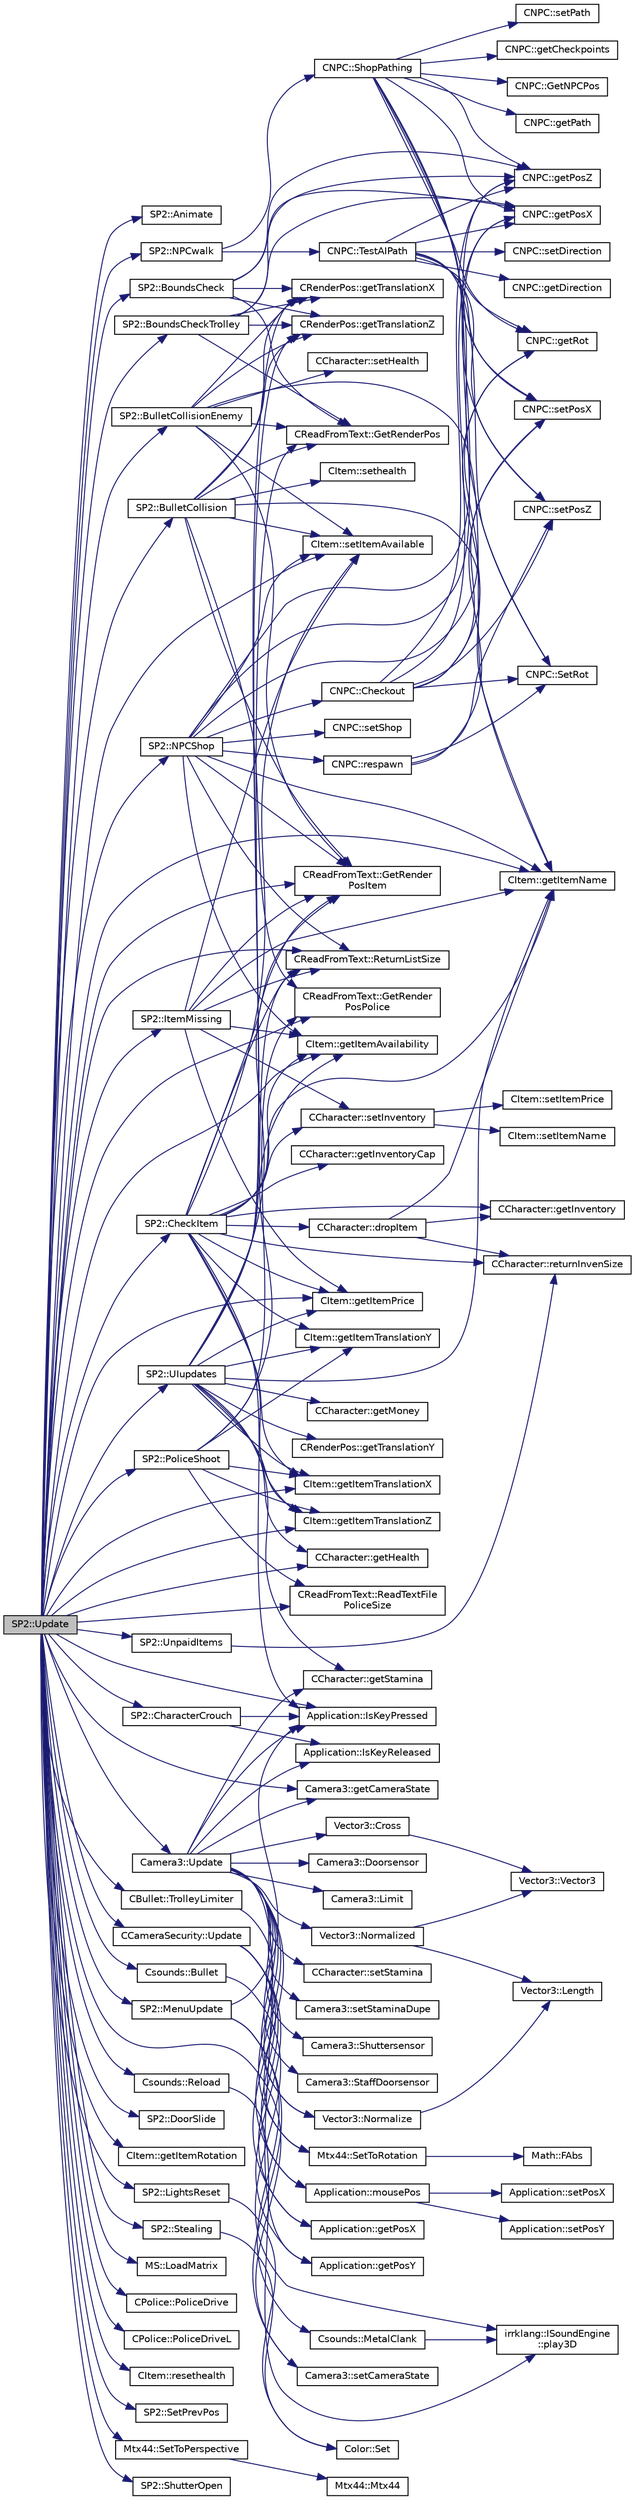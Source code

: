 digraph "SP2::Update"
{
  bgcolor="transparent";
  edge [fontname="Helvetica",fontsize="10",labelfontname="Helvetica",labelfontsize="10"];
  node [fontname="Helvetica",fontsize="10",shape=record];
  rankdir="LR";
  Node1 [label="SP2::Update",height=0.2,width=0.4,color="black", fillcolor="grey75", style="filled", fontcolor="black"];
  Node1 -> Node2 [color="midnightblue",fontsize="10",style="solid",fontname="Helvetica"];
  Node2 [label="SP2::Animate",height=0.2,width=0.4,color="black",URL="$classSP2.html#ad2be8302dff2df3955ebde64cf29abda"];
  Node1 -> Node3 [color="midnightblue",fontsize="10",style="solid",fontname="Helvetica"];
  Node3 [label="SP2::BoundsCheck",height=0.2,width=0.4,color="black",URL="$classSP2.html#a28e52e39d8c6ea3f647cfabf44bc7f4e"];
  Node3 -> Node4 [color="midnightblue",fontsize="10",style="solid",fontname="Helvetica"];
  Node4 [label="CNPC::getPosX",height=0.2,width=0.4,color="black",URL="$classCNPC.html#a3f6cd3f2aaa1cbf05768971d5e455cdb"];
  Node3 -> Node5 [color="midnightblue",fontsize="10",style="solid",fontname="Helvetica"];
  Node5 [label="CNPC::getPosZ",height=0.2,width=0.4,color="black",URL="$classCNPC.html#a790575c687283f2ee6807824b9bb302f"];
  Node3 -> Node6 [color="midnightblue",fontsize="10",style="solid",fontname="Helvetica"];
  Node6 [label="CReadFromText::GetRenderPos",height=0.2,width=0.4,color="black",URL="$classCReadFromText.html#a47c9cede756d7aa11b86d6f1fb74e958"];
  Node3 -> Node7 [color="midnightblue",fontsize="10",style="solid",fontname="Helvetica"];
  Node7 [label="CRenderPos::getTranslationX",height=0.2,width=0.4,color="black",URL="$classCRenderPos.html#a7980c6f5efe97b90a255bfc674362b88"];
  Node3 -> Node8 [color="midnightblue",fontsize="10",style="solid",fontname="Helvetica"];
  Node8 [label="CRenderPos::getTranslationZ",height=0.2,width=0.4,color="black",URL="$classCRenderPos.html#a34426e676efb3ff2698f33acd192e812"];
  Node1 -> Node9 [color="midnightblue",fontsize="10",style="solid",fontname="Helvetica"];
  Node9 [label="SP2::BoundsCheckTrolley",height=0.2,width=0.4,color="black",URL="$classSP2.html#ab8dede99d9f869c1d7b1d572682ee830"];
  Node9 -> Node4 [color="midnightblue",fontsize="10",style="solid",fontname="Helvetica"];
  Node9 -> Node5 [color="midnightblue",fontsize="10",style="solid",fontname="Helvetica"];
  Node9 -> Node6 [color="midnightblue",fontsize="10",style="solid",fontname="Helvetica"];
  Node9 -> Node7 [color="midnightblue",fontsize="10",style="solid",fontname="Helvetica"];
  Node9 -> Node8 [color="midnightblue",fontsize="10",style="solid",fontname="Helvetica"];
  Node1 -> Node10 [color="midnightblue",fontsize="10",style="solid",fontname="Helvetica"];
  Node10 [label="Csounds::Bullet",height=0.2,width=0.4,color="black",URL="$classCsounds.html#a1fe1d35b2fb340a04c1094ba1bc327f1"];
  Node10 -> Node11 [color="midnightblue",fontsize="10",style="solid",fontname="Helvetica"];
  Node11 [label="irrklang::ISoundEngine\l::play3D",height=0.2,width=0.4,color="black",URL="$classirrklang_1_1ISoundEngine.html#adb09ecc8f61120ce14d26545ed43d8ec",tooltip="Loads a sound source (if not loaded already) from a file and plays it as 3D sound. "];
  Node1 -> Node12 [color="midnightblue",fontsize="10",style="solid",fontname="Helvetica"];
  Node12 [label="SP2::BulletCollision",height=0.2,width=0.4,color="black",URL="$classSP2.html#aa8b1390c34fe96ecc62726f1255ddcd5"];
  Node12 -> Node13 [color="midnightblue",fontsize="10",style="solid",fontname="Helvetica"];
  Node13 [label="CItem::getItemName",height=0.2,width=0.4,color="black",URL="$classCItem.html#a97214eb9bcb83e71c52463d2adc4c5b6"];
  Node12 -> Node6 [color="midnightblue",fontsize="10",style="solid",fontname="Helvetica"];
  Node12 -> Node14 [color="midnightblue",fontsize="10",style="solid",fontname="Helvetica"];
  Node14 [label="CReadFromText::GetRender\lPosItem",height=0.2,width=0.4,color="black",URL="$classCReadFromText.html#af3e2721e0c4eaf2dea2c5c97337df1b8"];
  Node12 -> Node15 [color="midnightblue",fontsize="10",style="solid",fontname="Helvetica"];
  Node15 [label="CReadFromText::GetRender\lPosPolice",height=0.2,width=0.4,color="black",URL="$classCReadFromText.html#ada1c18880d64f0f5cea1e8467b47df96"];
  Node12 -> Node7 [color="midnightblue",fontsize="10",style="solid",fontname="Helvetica"];
  Node12 -> Node8 [color="midnightblue",fontsize="10",style="solid",fontname="Helvetica"];
  Node12 -> Node16 [color="midnightblue",fontsize="10",style="solid",fontname="Helvetica"];
  Node16 [label="CItem::sethealth",height=0.2,width=0.4,color="black",URL="$classCItem.html#a088bd79abf9f01b0fcc8ec0ca08b475f"];
  Node12 -> Node17 [color="midnightblue",fontsize="10",style="solid",fontname="Helvetica"];
  Node17 [label="CItem::setItemAvailable",height=0.2,width=0.4,color="black",URL="$classCItem.html#a666a3c0c6a0f64ad1186514a31b0af9e"];
  Node1 -> Node18 [color="midnightblue",fontsize="10",style="solid",fontname="Helvetica"];
  Node18 [label="SP2::BulletCollisionEnemy",height=0.2,width=0.4,color="black",URL="$classSP2.html#a10de88b5c519e049d2f534ccf0a26863"];
  Node18 -> Node13 [color="midnightblue",fontsize="10",style="solid",fontname="Helvetica"];
  Node18 -> Node6 [color="midnightblue",fontsize="10",style="solid",fontname="Helvetica"];
  Node18 -> Node14 [color="midnightblue",fontsize="10",style="solid",fontname="Helvetica"];
  Node18 -> Node7 [color="midnightblue",fontsize="10",style="solid",fontname="Helvetica"];
  Node18 -> Node8 [color="midnightblue",fontsize="10",style="solid",fontname="Helvetica"];
  Node18 -> Node19 [color="midnightblue",fontsize="10",style="solid",fontname="Helvetica"];
  Node19 [label="CCharacter::setHealth",height=0.2,width=0.4,color="black",URL="$classCCharacter.html#aec136bac277476b1cf6cc9a9a0f385e2"];
  Node18 -> Node17 [color="midnightblue",fontsize="10",style="solid",fontname="Helvetica"];
  Node1 -> Node20 [color="midnightblue",fontsize="10",style="solid",fontname="Helvetica"];
  Node20 [label="SP2::CharacterCrouch",height=0.2,width=0.4,color="black",URL="$classSP2.html#a52f5bd692cfa04e060629c1967af30e4"];
  Node20 -> Node21 [color="midnightblue",fontsize="10",style="solid",fontname="Helvetica"];
  Node21 [label="Application::IsKeyPressed",height=0.2,width=0.4,color="black",URL="$classApplication.html#a72cc9bba26506a7c0f54c346dfbd5cfe"];
  Node20 -> Node22 [color="midnightblue",fontsize="10",style="solid",fontname="Helvetica"];
  Node22 [label="Application::IsKeyReleased",height=0.2,width=0.4,color="black",URL="$classApplication.html#a9ff20843515422477480fbd1fff7de2a"];
  Node1 -> Node23 [color="midnightblue",fontsize="10",style="solid",fontname="Helvetica"];
  Node23 [label="SP2::CheckItem",height=0.2,width=0.4,color="black",URL="$classSP2.html#ad2f12ddb7e26a548f20243aead5d02d6"];
  Node23 -> Node24 [color="midnightblue",fontsize="10",style="solid",fontname="Helvetica"];
  Node24 [label="CCharacter::dropItem",height=0.2,width=0.4,color="black",URL="$classCCharacter.html#a8bc2dc6a010b614eca6be6eaffdeb609"];
  Node24 -> Node25 [color="midnightblue",fontsize="10",style="solid",fontname="Helvetica"];
  Node25 [label="CCharacter::getInventory",height=0.2,width=0.4,color="black",URL="$classCCharacter.html#a4409d8a9a5ec012dfdf3bb18b113423f"];
  Node24 -> Node13 [color="midnightblue",fontsize="10",style="solid",fontname="Helvetica"];
  Node24 -> Node26 [color="midnightblue",fontsize="10",style="solid",fontname="Helvetica"];
  Node26 [label="CCharacter::returnInvenSize",height=0.2,width=0.4,color="black",URL="$classCCharacter.html#ad5f30d8f816db4ce704cd1a8151c3ceb"];
  Node23 -> Node25 [color="midnightblue",fontsize="10",style="solid",fontname="Helvetica"];
  Node23 -> Node27 [color="midnightblue",fontsize="10",style="solid",fontname="Helvetica"];
  Node27 [label="CCharacter::getInventoryCap",height=0.2,width=0.4,color="black",URL="$classCCharacter.html#afa92c015e4a27824c694289502d4ead5"];
  Node23 -> Node28 [color="midnightblue",fontsize="10",style="solid",fontname="Helvetica"];
  Node28 [label="CItem::getItemAvailability",height=0.2,width=0.4,color="black",URL="$classCItem.html#a4020a5ef13e705d275c28c4d2943920e"];
  Node23 -> Node13 [color="midnightblue",fontsize="10",style="solid",fontname="Helvetica"];
  Node23 -> Node29 [color="midnightblue",fontsize="10",style="solid",fontname="Helvetica"];
  Node29 [label="CItem::getItemPrice",height=0.2,width=0.4,color="black",URL="$classCItem.html#ae9e41ff6cf5ce9746520b5cd956baba6"];
  Node23 -> Node30 [color="midnightblue",fontsize="10",style="solid",fontname="Helvetica"];
  Node30 [label="CItem::getItemTranslationX",height=0.2,width=0.4,color="black",URL="$classCItem.html#a4467447f207fc549d27c53d308c3c99c"];
  Node23 -> Node31 [color="midnightblue",fontsize="10",style="solid",fontname="Helvetica"];
  Node31 [label="CItem::getItemTranslationY",height=0.2,width=0.4,color="black",URL="$classCItem.html#a019ed70d6dd9f434bdede3fca771622b"];
  Node23 -> Node32 [color="midnightblue",fontsize="10",style="solid",fontname="Helvetica"];
  Node32 [label="CItem::getItemTranslationZ",height=0.2,width=0.4,color="black",URL="$classCItem.html#aa00a713e2186dc58e2a49727bb0e3df7"];
  Node23 -> Node14 [color="midnightblue",fontsize="10",style="solid",fontname="Helvetica"];
  Node23 -> Node21 [color="midnightblue",fontsize="10",style="solid",fontname="Helvetica"];
  Node23 -> Node26 [color="midnightblue",fontsize="10",style="solid",fontname="Helvetica"];
  Node23 -> Node33 [color="midnightblue",fontsize="10",style="solid",fontname="Helvetica"];
  Node33 [label="CReadFromText::ReturnListSize",height=0.2,width=0.4,color="black",URL="$classCReadFromText.html#abeec024313c1baf3541c72400c070b08"];
  Node23 -> Node34 [color="midnightblue",fontsize="10",style="solid",fontname="Helvetica"];
  Node34 [label="CCharacter::setInventory",height=0.2,width=0.4,color="black",URL="$classCCharacter.html#a2fa127c9f4238f26ab4bab8a47b5ea97"];
  Node34 -> Node35 [color="midnightblue",fontsize="10",style="solid",fontname="Helvetica"];
  Node35 [label="CItem::setItemName",height=0.2,width=0.4,color="black",URL="$classCItem.html#a975d9577390871458fea4a2fdfaeaec3"];
  Node34 -> Node36 [color="midnightblue",fontsize="10",style="solid",fontname="Helvetica"];
  Node36 [label="CItem::setItemPrice",height=0.2,width=0.4,color="black",URL="$classCItem.html#a9e9fee7fd5d46738fdfc65c330abbf08"];
  Node23 -> Node17 [color="midnightblue",fontsize="10",style="solid",fontname="Helvetica"];
  Node1 -> Node37 [color="midnightblue",fontsize="10",style="solid",fontname="Helvetica"];
  Node37 [label="SP2::DoorSlide",height=0.2,width=0.4,color="black",URL="$classSP2.html#adf4818d8d36de155c2d17865c9a4f03a"];
  Node1 -> Node38 [color="midnightblue",fontsize="10",style="solid",fontname="Helvetica"];
  Node38 [label="Camera3::getCameraState",height=0.2,width=0.4,color="black",URL="$classCamera3.html#afe56a2c6a99a15bc579a9d066c7ee5b7"];
  Node1 -> Node39 [color="midnightblue",fontsize="10",style="solid",fontname="Helvetica"];
  Node39 [label="CCharacter::getHealth",height=0.2,width=0.4,color="black",URL="$classCCharacter.html#a51b3281282938697a286d38e06c65f3c"];
  Node1 -> Node28 [color="midnightblue",fontsize="10",style="solid",fontname="Helvetica"];
  Node1 -> Node13 [color="midnightblue",fontsize="10",style="solid",fontname="Helvetica"];
  Node1 -> Node29 [color="midnightblue",fontsize="10",style="solid",fontname="Helvetica"];
  Node1 -> Node40 [color="midnightblue",fontsize="10",style="solid",fontname="Helvetica"];
  Node40 [label="CItem::getItemRotation",height=0.2,width=0.4,color="black",URL="$classCItem.html#aa8dfde872166e5116229a4a0bb32bc50"];
  Node1 -> Node30 [color="midnightblue",fontsize="10",style="solid",fontname="Helvetica"];
  Node1 -> Node32 [color="midnightblue",fontsize="10",style="solid",fontname="Helvetica"];
  Node1 -> Node14 [color="midnightblue",fontsize="10",style="solid",fontname="Helvetica"];
  Node1 -> Node15 [color="midnightblue",fontsize="10",style="solid",fontname="Helvetica"];
  Node1 -> Node21 [color="midnightblue",fontsize="10",style="solid",fontname="Helvetica"];
  Node1 -> Node41 [color="midnightblue",fontsize="10",style="solid",fontname="Helvetica"];
  Node41 [label="SP2::ItemMissing",height=0.2,width=0.4,color="black",URL="$classSP2.html#ad43b892a725841b85f9bfd0201f61823"];
  Node41 -> Node28 [color="midnightblue",fontsize="10",style="solid",fontname="Helvetica"];
  Node41 -> Node13 [color="midnightblue",fontsize="10",style="solid",fontname="Helvetica"];
  Node41 -> Node29 [color="midnightblue",fontsize="10",style="solid",fontname="Helvetica"];
  Node41 -> Node14 [color="midnightblue",fontsize="10",style="solid",fontname="Helvetica"];
  Node41 -> Node33 [color="midnightblue",fontsize="10",style="solid",fontname="Helvetica"];
  Node41 -> Node34 [color="midnightblue",fontsize="10",style="solid",fontname="Helvetica"];
  Node41 -> Node17 [color="midnightblue",fontsize="10",style="solid",fontname="Helvetica"];
  Node1 -> Node42 [color="midnightblue",fontsize="10",style="solid",fontname="Helvetica"];
  Node42 [label="SP2::LightsReset",height=0.2,width=0.4,color="black",URL="$classSP2.html#a7b0cd6148bdb36df018850d2e10cc19d"];
  Node42 -> Node43 [color="midnightblue",fontsize="10",style="solid",fontname="Helvetica"];
  Node43 [label="Color::Set",height=0.2,width=0.4,color="black",URL="$structColor.html#acc77e4e3583d3eca7e476952e51bfb80"];
  Node1 -> Node44 [color="midnightblue",fontsize="10",style="solid",fontname="Helvetica"];
  Node44 [label="MS::LoadMatrix",height=0.2,width=0.4,color="black",URL="$classMS.html#a86606fe9f575ccb747d77195c8aefdaf",tooltip="Return the top matrix with a new matrix. "];
  Node1 -> Node45 [color="midnightblue",fontsize="10",style="solid",fontname="Helvetica"];
  Node45 [label="SP2::MenuUpdate",height=0.2,width=0.4,color="black",URL="$classSP2.html#a0a09b607f5c6d4de5113a8c8b35c2ed4"];
  Node45 -> Node21 [color="midnightblue",fontsize="10",style="solid",fontname="Helvetica"];
  Node45 -> Node46 [color="midnightblue",fontsize="10",style="solid",fontname="Helvetica"];
  Node46 [label="Csounds::MetalClank",height=0.2,width=0.4,color="black",URL="$classCsounds.html#a0804f7ea511143fe689d383f0a5270f6"];
  Node46 -> Node11 [color="midnightblue",fontsize="10",style="solid",fontname="Helvetica"];
  Node45 -> Node47 [color="midnightblue",fontsize="10",style="solid",fontname="Helvetica"];
  Node47 [label="Camera3::setCameraState",height=0.2,width=0.4,color="black",URL="$classCamera3.html#af2907f79d30dae5402e39348bb943859"];
  Node1 -> Node48 [color="midnightblue",fontsize="10",style="solid",fontname="Helvetica"];
  Node48 [label="SP2::NPCShop",height=0.2,width=0.4,color="black",URL="$classSP2.html#a536c8c778dc9cc319bd16298cf5ae0dd"];
  Node48 -> Node49 [color="midnightblue",fontsize="10",style="solid",fontname="Helvetica"];
  Node49 [label="CNPC::Checkout",height=0.2,width=0.4,color="black",URL="$classCNPC.html#a7c3b477437309235bc2ca10618432f20"];
  Node49 -> Node4 [color="midnightblue",fontsize="10",style="solid",fontname="Helvetica"];
  Node49 -> Node5 [color="midnightblue",fontsize="10",style="solid",fontname="Helvetica"];
  Node49 -> Node50 [color="midnightblue",fontsize="10",style="solid",fontname="Helvetica"];
  Node50 [label="CNPC::getRot",height=0.2,width=0.4,color="black",URL="$classCNPC.html#a59c64aa979def0bf034cc6730f06c357"];
  Node49 -> Node51 [color="midnightblue",fontsize="10",style="solid",fontname="Helvetica"];
  Node51 [label="CNPC::setPosX",height=0.2,width=0.4,color="black",URL="$classCNPC.html#a845812680ee1f5f2ae18a01091733665"];
  Node49 -> Node52 [color="midnightblue",fontsize="10",style="solid",fontname="Helvetica"];
  Node52 [label="CNPC::setPosZ",height=0.2,width=0.4,color="black",URL="$classCNPC.html#a3cd42b55ac62c078bd61ee944cac532f"];
  Node49 -> Node53 [color="midnightblue",fontsize="10",style="solid",fontname="Helvetica"];
  Node53 [label="CNPC::SetRot",height=0.2,width=0.4,color="black",URL="$classCNPC.html#abdcd69d857e7cf55fa81318e3c6ef21b"];
  Node48 -> Node28 [color="midnightblue",fontsize="10",style="solid",fontname="Helvetica"];
  Node48 -> Node13 [color="midnightblue",fontsize="10",style="solid",fontname="Helvetica"];
  Node48 -> Node4 [color="midnightblue",fontsize="10",style="solid",fontname="Helvetica"];
  Node48 -> Node5 [color="midnightblue",fontsize="10",style="solid",fontname="Helvetica"];
  Node48 -> Node14 [color="midnightblue",fontsize="10",style="solid",fontname="Helvetica"];
  Node48 -> Node50 [color="midnightblue",fontsize="10",style="solid",fontname="Helvetica"];
  Node48 -> Node54 [color="midnightblue",fontsize="10",style="solid",fontname="Helvetica"];
  Node54 [label="CNPC::respawn",height=0.2,width=0.4,color="black",URL="$classCNPC.html#a28323ea0f31c013066a0fe702961636f"];
  Node54 -> Node51 [color="midnightblue",fontsize="10",style="solid",fontname="Helvetica"];
  Node54 -> Node52 [color="midnightblue",fontsize="10",style="solid",fontname="Helvetica"];
  Node54 -> Node53 [color="midnightblue",fontsize="10",style="solid",fontname="Helvetica"];
  Node48 -> Node33 [color="midnightblue",fontsize="10",style="solid",fontname="Helvetica"];
  Node48 -> Node17 [color="midnightblue",fontsize="10",style="solid",fontname="Helvetica"];
  Node48 -> Node55 [color="midnightblue",fontsize="10",style="solid",fontname="Helvetica"];
  Node55 [label="CNPC::setShop",height=0.2,width=0.4,color="black",URL="$classCNPC.html#a8fa26f62137bbc2bfe0d142b36a26f99"];
  Node1 -> Node56 [color="midnightblue",fontsize="10",style="solid",fontname="Helvetica"];
  Node56 [label="SP2::NPCwalk",height=0.2,width=0.4,color="black",URL="$classSP2.html#a0bf675d02f52d549d3ce55ae3d5112ce"];
  Node56 -> Node57 [color="midnightblue",fontsize="10",style="solid",fontname="Helvetica"];
  Node57 [label="CNPC::ShopPathing",height=0.2,width=0.4,color="black",URL="$classCNPC.html#ab35bbe4dc25cfad73de0a0fed2c969e9"];
  Node57 -> Node58 [color="midnightblue",fontsize="10",style="solid",fontname="Helvetica"];
  Node58 [label="CNPC::getCheckpoints",height=0.2,width=0.4,color="black",URL="$classCNPC.html#aa08aef76be9578365991835b467e24ad"];
  Node57 -> Node59 [color="midnightblue",fontsize="10",style="solid",fontname="Helvetica"];
  Node59 [label="CNPC::GetNPCPos",height=0.2,width=0.4,color="black",URL="$classCNPC.html#a279d766cf9fd1aefb298c4baccc2b011"];
  Node57 -> Node60 [color="midnightblue",fontsize="10",style="solid",fontname="Helvetica"];
  Node60 [label="CNPC::getPath",height=0.2,width=0.4,color="black",URL="$classCNPC.html#a2373bd3885f598112294dfb287bbff10"];
  Node57 -> Node4 [color="midnightblue",fontsize="10",style="solid",fontname="Helvetica"];
  Node57 -> Node5 [color="midnightblue",fontsize="10",style="solid",fontname="Helvetica"];
  Node57 -> Node50 [color="midnightblue",fontsize="10",style="solid",fontname="Helvetica"];
  Node57 -> Node61 [color="midnightblue",fontsize="10",style="solid",fontname="Helvetica"];
  Node61 [label="CNPC::setPath",height=0.2,width=0.4,color="black",URL="$classCNPC.html#a6b562d2af5ea91088f8cb28a516132cb"];
  Node57 -> Node51 [color="midnightblue",fontsize="10",style="solid",fontname="Helvetica"];
  Node57 -> Node52 [color="midnightblue",fontsize="10",style="solid",fontname="Helvetica"];
  Node57 -> Node53 [color="midnightblue",fontsize="10",style="solid",fontname="Helvetica"];
  Node56 -> Node62 [color="midnightblue",fontsize="10",style="solid",fontname="Helvetica"];
  Node62 [label="CNPC::TestAIPath",height=0.2,width=0.4,color="black",URL="$classCNPC.html#ae2c051e137267c6b8fc7fe9815b20bd6"];
  Node62 -> Node63 [color="midnightblue",fontsize="10",style="solid",fontname="Helvetica"];
  Node63 [label="CNPC::getDirection",height=0.2,width=0.4,color="black",URL="$classCNPC.html#a5f825df48d7176c9d416a81ad864d650"];
  Node62 -> Node4 [color="midnightblue",fontsize="10",style="solid",fontname="Helvetica"];
  Node62 -> Node5 [color="midnightblue",fontsize="10",style="solid",fontname="Helvetica"];
  Node62 -> Node50 [color="midnightblue",fontsize="10",style="solid",fontname="Helvetica"];
  Node62 -> Node64 [color="midnightblue",fontsize="10",style="solid",fontname="Helvetica"];
  Node64 [label="CNPC::setDirection",height=0.2,width=0.4,color="black",URL="$classCNPC.html#a648ab30fd1662b891d69882ddbd7206b"];
  Node62 -> Node51 [color="midnightblue",fontsize="10",style="solid",fontname="Helvetica"];
  Node62 -> Node52 [color="midnightblue",fontsize="10",style="solid",fontname="Helvetica"];
  Node62 -> Node53 [color="midnightblue",fontsize="10",style="solid",fontname="Helvetica"];
  Node1 -> Node65 [color="midnightblue",fontsize="10",style="solid",fontname="Helvetica"];
  Node65 [label="CPolice::PoliceDrive",height=0.2,width=0.4,color="black",URL="$classCPolice.html#a9078aaf95c1fcec0bce4d83a1030a265"];
  Node1 -> Node66 [color="midnightblue",fontsize="10",style="solid",fontname="Helvetica"];
  Node66 [label="CPolice::PoliceDriveL",height=0.2,width=0.4,color="black",URL="$classCPolice.html#af7fbdb726d614de2ebd8c53dfe3afba7"];
  Node1 -> Node67 [color="midnightblue",fontsize="10",style="solid",fontname="Helvetica"];
  Node67 [label="SP2::PoliceShoot",height=0.2,width=0.4,color="black",URL="$classSP2.html#af7a3194da6dfb0052b7155f6e2ba6dd1"];
  Node67 -> Node28 [color="midnightblue",fontsize="10",style="solid",fontname="Helvetica"];
  Node67 -> Node30 [color="midnightblue",fontsize="10",style="solid",fontname="Helvetica"];
  Node67 -> Node31 [color="midnightblue",fontsize="10",style="solid",fontname="Helvetica"];
  Node67 -> Node32 [color="midnightblue",fontsize="10",style="solid",fontname="Helvetica"];
  Node67 -> Node15 [color="midnightblue",fontsize="10",style="solid",fontname="Helvetica"];
  Node67 -> Node68 [color="midnightblue",fontsize="10",style="solid",fontname="Helvetica"];
  Node68 [label="CReadFromText::ReadTextFile\lPoliceSize",height=0.2,width=0.4,color="black",URL="$classCReadFromText.html#a20bc16380608953e6f7940a5439c696a"];
  Node1 -> Node68 [color="midnightblue",fontsize="10",style="solid",fontname="Helvetica"];
  Node1 -> Node69 [color="midnightblue",fontsize="10",style="solid",fontname="Helvetica"];
  Node69 [label="Csounds::Reload",height=0.2,width=0.4,color="black",URL="$classCsounds.html#ac7e013e0806053442601536595b8c559"];
  Node69 -> Node11 [color="midnightblue",fontsize="10",style="solid",fontname="Helvetica"];
  Node1 -> Node70 [color="midnightblue",fontsize="10",style="solid",fontname="Helvetica"];
  Node70 [label="CItem::resethealth",height=0.2,width=0.4,color="black",URL="$classCItem.html#a1cdacc78dc3c561acec1c5d4eef8ee4c"];
  Node1 -> Node33 [color="midnightblue",fontsize="10",style="solid",fontname="Helvetica"];
  Node1 -> Node47 [color="midnightblue",fontsize="10",style="solid",fontname="Helvetica"];
  Node1 -> Node17 [color="midnightblue",fontsize="10",style="solid",fontname="Helvetica"];
  Node1 -> Node71 [color="midnightblue",fontsize="10",style="solid",fontname="Helvetica"];
  Node71 [label="SP2::SetPrevPos",height=0.2,width=0.4,color="black",URL="$classSP2.html#aa9acaff0405c7baf4087760f3fdb1b4b"];
  Node1 -> Node72 [color="midnightblue",fontsize="10",style="solid",fontname="Helvetica"];
  Node72 [label="Mtx44::SetToPerspective",height=0.2,width=0.4,color="black",URL="$classMtx44.html#ac6e6521111d78ff36d539bf111a902c6",tooltip="Set matrix to be a perspective matrix. "];
  Node72 -> Node73 [color="midnightblue",fontsize="10",style="solid",fontname="Helvetica"];
  Node73 [label="Mtx44::Mtx44",height=0.2,width=0.4,color="black",URL="$classMtx44.html#a1b985913080679da29ff94217935b3c7",tooltip="Default Constructor. Default values are zero. "];
  Node1 -> Node74 [color="midnightblue",fontsize="10",style="solid",fontname="Helvetica"];
  Node74 [label="SP2::ShutterOpen",height=0.2,width=0.4,color="black",URL="$classSP2.html#a1d93704f80c8e9023eb4bdc519a4821b"];
  Node1 -> Node75 [color="midnightblue",fontsize="10",style="solid",fontname="Helvetica"];
  Node75 [label="SP2::Stealing",height=0.2,width=0.4,color="black",URL="$classSP2.html#a18ea7e045a2a3ddb75f840f3db993e6b"];
  Node75 -> Node43 [color="midnightblue",fontsize="10",style="solid",fontname="Helvetica"];
  Node1 -> Node76 [color="midnightblue",fontsize="10",style="solid",fontname="Helvetica"];
  Node76 [label="CBullet::TrolleyLimiter",height=0.2,width=0.4,color="black",URL="$classCBullet.html#ab915771afbf3d097e1ebae68b81718c5"];
  Node76 -> Node77 [color="midnightblue",fontsize="10",style="solid",fontname="Helvetica"];
  Node77 [label="Vector3::Normalize",height=0.2,width=0.4,color="black",URL="$structVector3.html#aaef4f25a38878a640ab4a48002a7eff8",tooltip="Normalize this vector and return a reference to it. "];
  Node77 -> Node78 [color="midnightblue",fontsize="10",style="solid",fontname="Helvetica"];
  Node78 [label="Vector3::Length",height=0.2,width=0.4,color="black",URL="$structVector3.html#a200024a8442329de9a625ed58ffe7075",tooltip="Return length of vector. "];
  Node1 -> Node79 [color="midnightblue",fontsize="10",style="solid",fontname="Helvetica"];
  Node79 [label="SP2::UIupdates",height=0.2,width=0.4,color="black",URL="$classSP2.html#a714b87284ae204d98ea4e7da6fc42468"];
  Node79 -> Node39 [color="midnightblue",fontsize="10",style="solid",fontname="Helvetica"];
  Node79 -> Node13 [color="midnightblue",fontsize="10",style="solid",fontname="Helvetica"];
  Node79 -> Node29 [color="midnightblue",fontsize="10",style="solid",fontname="Helvetica"];
  Node79 -> Node30 [color="midnightblue",fontsize="10",style="solid",fontname="Helvetica"];
  Node79 -> Node31 [color="midnightblue",fontsize="10",style="solid",fontname="Helvetica"];
  Node79 -> Node32 [color="midnightblue",fontsize="10",style="solid",fontname="Helvetica"];
  Node79 -> Node80 [color="midnightblue",fontsize="10",style="solid",fontname="Helvetica"];
  Node80 [label="CCharacter::getMoney",height=0.2,width=0.4,color="black",URL="$classCCharacter.html#a839914479f46f17587ecda205dbf900b"];
  Node79 -> Node6 [color="midnightblue",fontsize="10",style="solid",fontname="Helvetica"];
  Node79 -> Node14 [color="midnightblue",fontsize="10",style="solid",fontname="Helvetica"];
  Node79 -> Node81 [color="midnightblue",fontsize="10",style="solid",fontname="Helvetica"];
  Node81 [label="CCharacter::getStamina",height=0.2,width=0.4,color="black",URL="$classCCharacter.html#aaf9f7a3c49545cf4f8ded10af3ecddad"];
  Node79 -> Node7 [color="midnightblue",fontsize="10",style="solid",fontname="Helvetica"];
  Node79 -> Node82 [color="midnightblue",fontsize="10",style="solid",fontname="Helvetica"];
  Node82 [label="CRenderPos::getTranslationY",height=0.2,width=0.4,color="black",URL="$classCRenderPos.html#aef3ffa8b7f1d7c0e8f5481eaa8b8e5cc"];
  Node79 -> Node8 [color="midnightblue",fontsize="10",style="solid",fontname="Helvetica"];
  Node79 -> Node33 [color="midnightblue",fontsize="10",style="solid",fontname="Helvetica"];
  Node1 -> Node83 [color="midnightblue",fontsize="10",style="solid",fontname="Helvetica"];
  Node83 [label="SP2::UnpaidItems",height=0.2,width=0.4,color="black",URL="$classSP2.html#a46ab8053b4e0129e1e3b700c3eef9bdd"];
  Node83 -> Node26 [color="midnightblue",fontsize="10",style="solid",fontname="Helvetica"];
  Node1 -> Node84 [color="midnightblue",fontsize="10",style="solid",fontname="Helvetica"];
  Node84 [label="CCameraSecurity::Update",height=0.2,width=0.4,color="black",URL="$classCCameraSecurity.html#aa86fbbb2f7acf4e65e414fbe4d01727f"];
  Node84 -> Node85 [color="midnightblue",fontsize="10",style="solid",fontname="Helvetica"];
  Node85 [label="Application::getPosX",height=0.2,width=0.4,color="black",URL="$classApplication.html#abbbf79bb3dc9594a84c59e69369a8bf5"];
  Node84 -> Node86 [color="midnightblue",fontsize="10",style="solid",fontname="Helvetica"];
  Node86 [label="Application::getPosY",height=0.2,width=0.4,color="black",URL="$classApplication.html#ac64a83a6554096731951dbb31010cb06"];
  Node84 -> Node87 [color="midnightblue",fontsize="10",style="solid",fontname="Helvetica"];
  Node87 [label="Application::mousePos",height=0.2,width=0.4,color="black",URL="$classApplication.html#a9a1615be638cb53643040fc234ebfc8b"];
  Node87 -> Node88 [color="midnightblue",fontsize="10",style="solid",fontname="Helvetica"];
  Node88 [label="Application::setPosX",height=0.2,width=0.4,color="black",URL="$classApplication.html#a83d541667dc4cb4a8e437a00356c76cc"];
  Node87 -> Node89 [color="midnightblue",fontsize="10",style="solid",fontname="Helvetica"];
  Node89 [label="Application::setPosY",height=0.2,width=0.4,color="black",URL="$classApplication.html#a3801816b6e91886e1d43f9084753cdd2"];
  Node84 -> Node90 [color="midnightblue",fontsize="10",style="solid",fontname="Helvetica"];
  Node90 [label="Mtx44::SetToRotation",height=0.2,width=0.4,color="black",URL="$classMtx44.html#ac0587ffb5ff9fd58ad5768d28fc06574",tooltip="Set Matrix to a rotation matrix about arbitrary axis. "];
  Node90 -> Node91 [color="midnightblue",fontsize="10",style="solid",fontname="Helvetica"];
  Node91 [label="Math::FAbs",height=0.2,width=0.4,color="black",URL="$namespaceMath.html#ac91173ab2efdf7313fe7aaeb6cb44cf6"];
  Node1 -> Node92 [color="midnightblue",fontsize="10",style="solid",fontname="Helvetica"];
  Node92 [label="Camera3::Update",height=0.2,width=0.4,color="black",URL="$classCamera3.html#acc5d4103826cda6d20b80a0d35eacdbe"];
  Node92 -> Node93 [color="midnightblue",fontsize="10",style="solid",fontname="Helvetica"];
  Node93 [label="Vector3::Cross",height=0.2,width=0.4,color="black",URL="$structVector3.html#aa1cdc5357009b47fe585ddd61e263aad",tooltip="Cross product of 2 vectors. "];
  Node93 -> Node94 [color="midnightblue",fontsize="10",style="solid",fontname="Helvetica"];
  Node94 [label="Vector3::Vector3",height=0.2,width=0.4,color="black",URL="$structVector3.html#afa5e0c801fc2c8a820a54ea99302fe08",tooltip="Vector3 default constructor. "];
  Node92 -> Node95 [color="midnightblue",fontsize="10",style="solid",fontname="Helvetica"];
  Node95 [label="Camera3::Doorsensor",height=0.2,width=0.4,color="black",URL="$classCamera3.html#a9abdebab098c68662929d0dbb8a6941d"];
  Node92 -> Node38 [color="midnightblue",fontsize="10",style="solid",fontname="Helvetica"];
  Node92 -> Node85 [color="midnightblue",fontsize="10",style="solid",fontname="Helvetica"];
  Node92 -> Node86 [color="midnightblue",fontsize="10",style="solid",fontname="Helvetica"];
  Node92 -> Node81 [color="midnightblue",fontsize="10",style="solid",fontname="Helvetica"];
  Node92 -> Node21 [color="midnightblue",fontsize="10",style="solid",fontname="Helvetica"];
  Node92 -> Node22 [color="midnightblue",fontsize="10",style="solid",fontname="Helvetica"];
  Node92 -> Node96 [color="midnightblue",fontsize="10",style="solid",fontname="Helvetica"];
  Node96 [label="Camera3::Limit",height=0.2,width=0.4,color="black",URL="$classCamera3.html#a46a09d0e439f7c46519df9fa36803b0e"];
  Node92 -> Node87 [color="midnightblue",fontsize="10",style="solid",fontname="Helvetica"];
  Node92 -> Node77 [color="midnightblue",fontsize="10",style="solid",fontname="Helvetica"];
  Node92 -> Node97 [color="midnightblue",fontsize="10",style="solid",fontname="Helvetica"];
  Node97 [label="Vector3::Normalized",height=0.2,width=0.4,color="black",URL="$structVector3.html#a2da0f00c5529bced69763320dac9c414",tooltip="Return a copy of this vector, normalized. "];
  Node97 -> Node78 [color="midnightblue",fontsize="10",style="solid",fontname="Helvetica"];
  Node97 -> Node94 [color="midnightblue",fontsize="10",style="solid",fontname="Helvetica"];
  Node92 -> Node98 [color="midnightblue",fontsize="10",style="solid",fontname="Helvetica"];
  Node98 [label="CCharacter::setStamina",height=0.2,width=0.4,color="black",URL="$classCCharacter.html#abb8d82e3f1e2add2fda9eced2601e88c"];
  Node92 -> Node99 [color="midnightblue",fontsize="10",style="solid",fontname="Helvetica"];
  Node99 [label="Camera3::setStaminaDupe",height=0.2,width=0.4,color="black",URL="$classCamera3.html#a670c5ff0dac43d66224e9340a5b2cbdb"];
  Node92 -> Node90 [color="midnightblue",fontsize="10",style="solid",fontname="Helvetica"];
  Node92 -> Node100 [color="midnightblue",fontsize="10",style="solid",fontname="Helvetica"];
  Node100 [label="Camera3::Shuttersensor",height=0.2,width=0.4,color="black",URL="$classCamera3.html#ad912c2b605d22c11ba0edcff895f5a71"];
  Node92 -> Node101 [color="midnightblue",fontsize="10",style="solid",fontname="Helvetica"];
  Node101 [label="Camera3::StaffDoorsensor",height=0.2,width=0.4,color="black",URL="$classCamera3.html#a6af0f56e3c40b0f769cedc319ed21198"];
}
